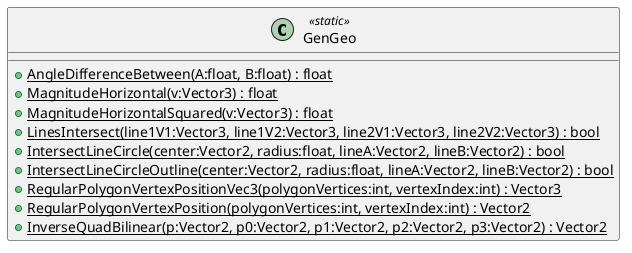 @startuml
class GenGeo <<static>> {
    + {static} AngleDifferenceBetween(A:float, B:float) : float
    + {static} MagnitudeHorizontal(v:Vector3) : float
    + {static} MagnitudeHorizontalSquared(v:Vector3) : float
    + {static} LinesIntersect(line1V1:Vector3, line1V2:Vector3, line2V1:Vector3, line2V2:Vector3) : bool
    + {static} IntersectLineCircle(center:Vector2, radius:float, lineA:Vector2, lineB:Vector2) : bool
    + {static} IntersectLineCircleOutline(center:Vector2, radius:float, lineA:Vector2, lineB:Vector2) : bool
    + {static} RegularPolygonVertexPositionVec3(polygonVertices:int, vertexIndex:int) : Vector3
    + {static} RegularPolygonVertexPosition(polygonVertices:int, vertexIndex:int) : Vector2
    + {static} InverseQuadBilinear(p:Vector2, p0:Vector2, p1:Vector2, p2:Vector2, p3:Vector2) : Vector2
}
@enduml
